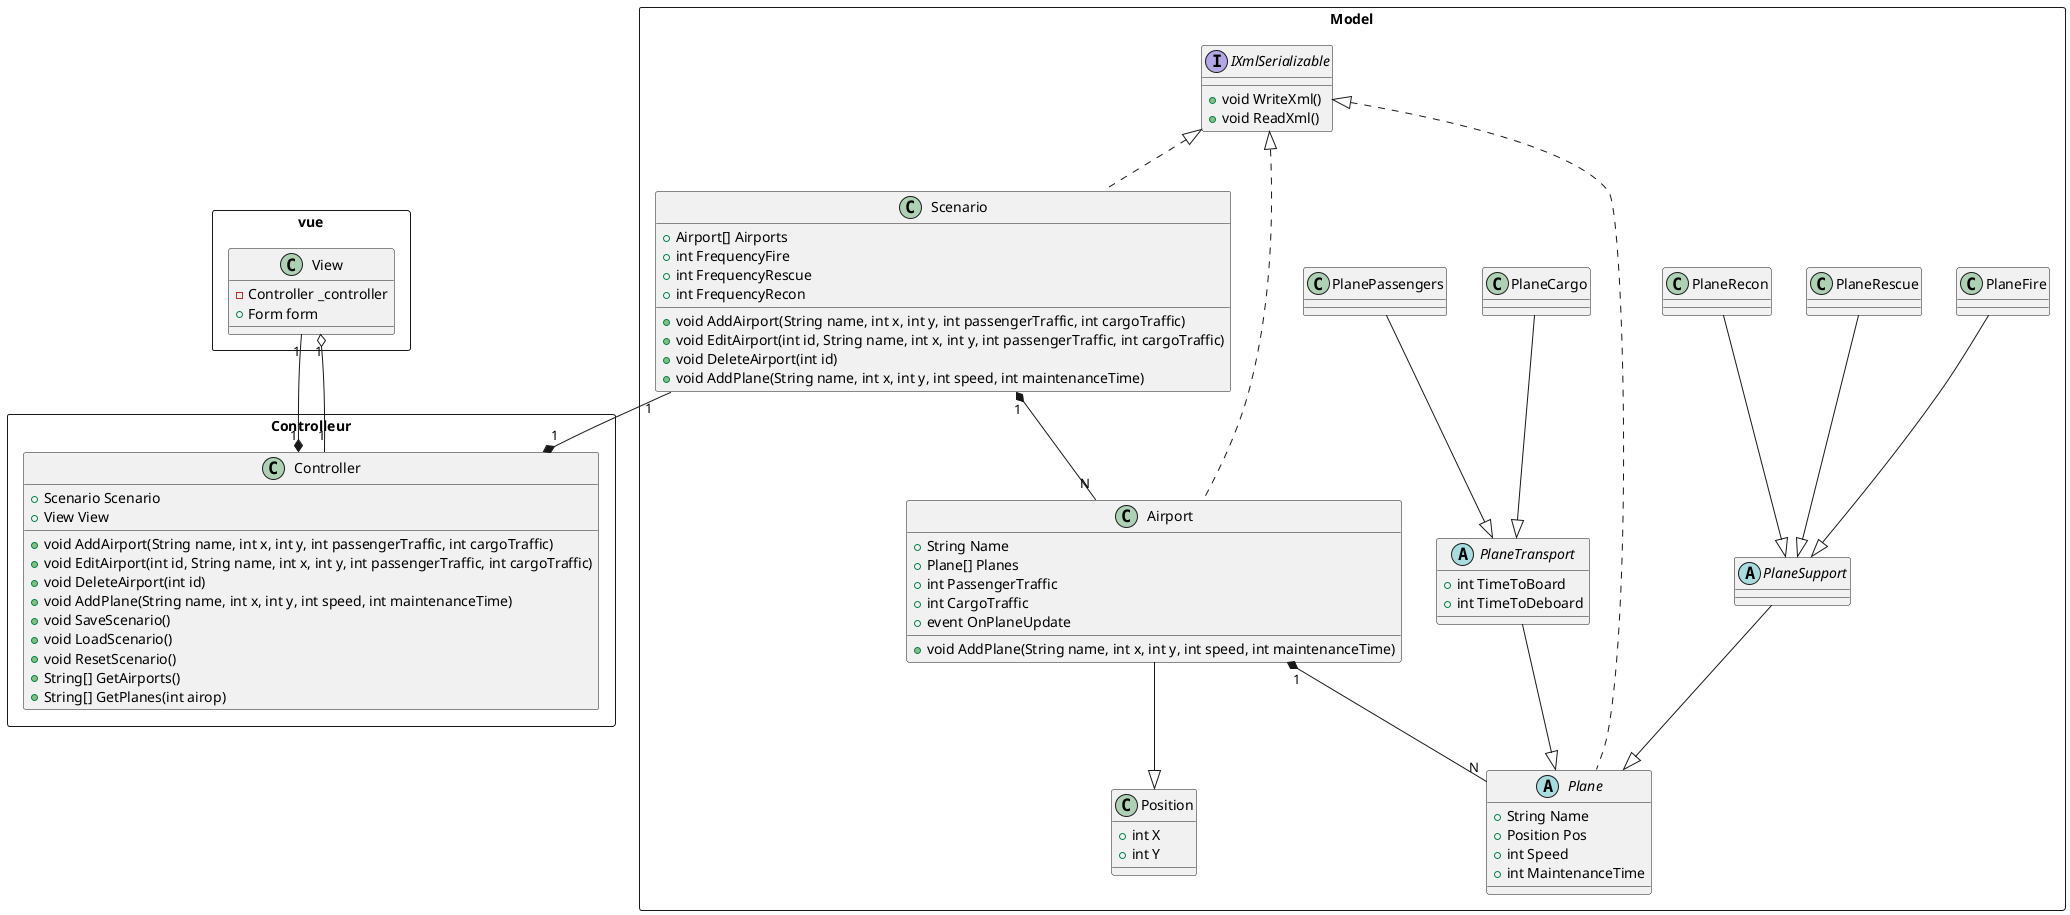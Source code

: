 ﻿@startuml

rectangle vue {
	class View {
		-Controller _controller
		+Form form
	}
}

rectangle Controlleur {
class Controller {
	+ Scenario Scenario
	+ View View
	+ void AddAirport(String name, int x, int y, int passengerTraffic, int cargoTraffic)
	+ void EditAirport(int id, String name, int x, int y, int passengerTraffic, int cargoTraffic)
	+ void DeleteAirport(int id)
	+ void AddPlane(String name, int x, int y, int speed, int maintenanceTime)
	+ void SaveScenario()
	+ void LoadScenario()
	+ void ResetScenario()
	+ String[] GetAirports()
	+ String[] GetPlanes(int airop)
}
}

rectangle Model {
class Scenario {
	+ Airport[] Airports 
	+ int FrequencyFire
	+ int FrequencyRescue
	+ int FrequencyRecon
	+ void AddAirport(String name, int x, int y, int passengerTraffic, int cargoTraffic)
	+ void EditAirport(int id, String name, int x, int y, int passengerTraffic, int cargoTraffic)
	+ void DeleteAirport(int id)
	+ void AddPlane(String name, int x, int y, int speed, int maintenanceTime)
}

interface IXmlSerializable {
	+ void WriteXml()
	+ void ReadXml()
}

class Position {
	+ int X
	+ int Y
}

abstract class Plane {
	+ String Name
	+ Position Pos
	+ int Speed
	+ int MaintenanceTime
}

abstract class PlaneTransport {
	+ int TimeToBoard
	+ int TimeToDeboard
}

abstract class PlaneSupport {
}

class Airport {
	+ String Name
	+ Plane[] Planes
	+ int PassengerTraffic
	+ int CargoTraffic
	+ event OnPlaneUpdate
	+ void AddPlane(String name, int x, int y, int speed, int maintenanceTime)
}

class PlaneCargo {}
class PlaneRecon{}
class PlanePassengers{}
class PlaneFire{}
class PlaneRescue{}
}

PlaneTransport --|> Plane
PlaneSupport --|> Plane
PlaneCargo --|> PlaneTransport
PlanePassengers --|> PlaneTransport
PlaneFire --|> PlaneSupport
PlaneRescue --|> PlaneSupport
PlaneRecon --|> PlaneSupport
Airport --|> Position
Airport "1" *-- "N" Plane
Scenario "1" *-- "N" Airport
Scenario "1" --* "1" Controller
Controller "1" *-- "1" View
View "1" o-- "1" Controller

IXmlSerializable <|-. Scenario
IXmlSerializable <|-. Plane
IXmlSerializable <|-. Airport
@enduml